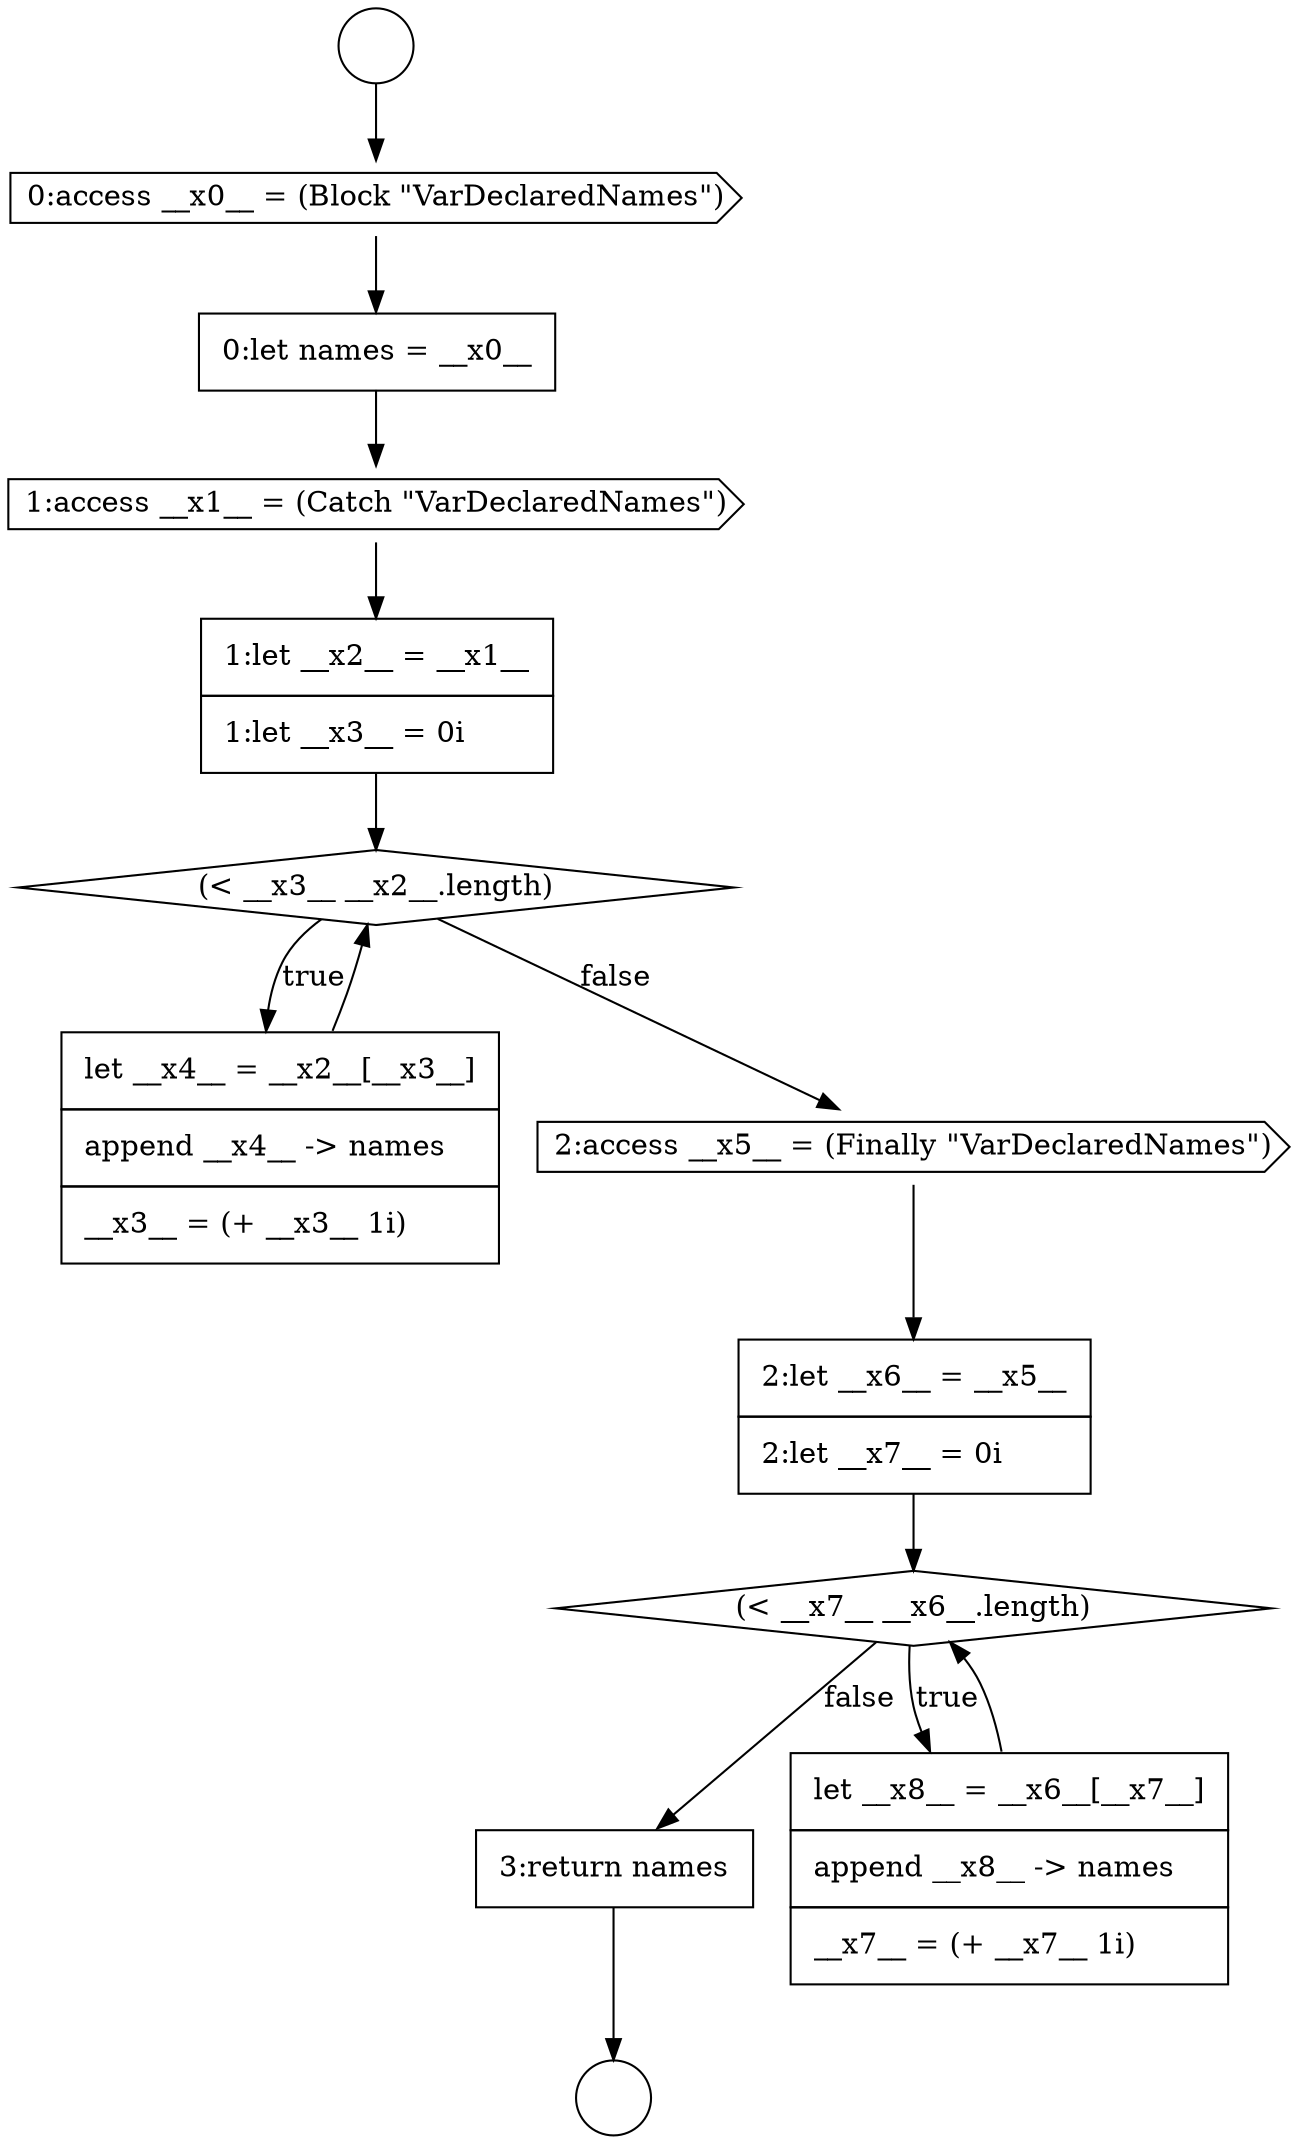 digraph {
  node7761 [shape=none, margin=0, label=<<font color="black">
    <table border="0" cellborder="1" cellspacing="0" cellpadding="10">
      <tr><td align="left">3:return names</td></tr>
    </table>
  </font>> color="black" fillcolor="white" style=filled]
  node7754 [shape=none, margin=0, label=<<font color="black">
    <table border="0" cellborder="1" cellspacing="0" cellpadding="10">
      <tr><td align="left">1:let __x2__ = __x1__</td></tr>
      <tr><td align="left">1:let __x3__ = 0i</td></tr>
    </table>
  </font>> color="black" fillcolor="white" style=filled]
  node7757 [shape=cds, label=<<font color="black">2:access __x5__ = (Finally &quot;VarDeclaredNames&quot;)</font>> color="black" fillcolor="white" style=filled]
  node7750 [shape=circle label=" " color="black" fillcolor="white" style=filled]
  node7749 [shape=circle label=" " color="black" fillcolor="white" style=filled]
  node7753 [shape=cds, label=<<font color="black">1:access __x1__ = (Catch &quot;VarDeclaredNames&quot;)</font>> color="black" fillcolor="white" style=filled]
  node7751 [shape=cds, label=<<font color="black">0:access __x0__ = (Block &quot;VarDeclaredNames&quot;)</font>> color="black" fillcolor="white" style=filled]
  node7756 [shape=none, margin=0, label=<<font color="black">
    <table border="0" cellborder="1" cellspacing="0" cellpadding="10">
      <tr><td align="left">let __x4__ = __x2__[__x3__]</td></tr>
      <tr><td align="left">append __x4__ -&gt; names</td></tr>
      <tr><td align="left">__x3__ = (+ __x3__ 1i)</td></tr>
    </table>
  </font>> color="black" fillcolor="white" style=filled]
  node7752 [shape=none, margin=0, label=<<font color="black">
    <table border="0" cellborder="1" cellspacing="0" cellpadding="10">
      <tr><td align="left">0:let names = __x0__</td></tr>
    </table>
  </font>> color="black" fillcolor="white" style=filled]
  node7759 [shape=diamond, label=<<font color="black">(&lt; __x7__ __x6__.length)</font>> color="black" fillcolor="white" style=filled]
  node7755 [shape=diamond, label=<<font color="black">(&lt; __x3__ __x2__.length)</font>> color="black" fillcolor="white" style=filled]
  node7760 [shape=none, margin=0, label=<<font color="black">
    <table border="0" cellborder="1" cellspacing="0" cellpadding="10">
      <tr><td align="left">let __x8__ = __x6__[__x7__]</td></tr>
      <tr><td align="left">append __x8__ -&gt; names</td></tr>
      <tr><td align="left">__x7__ = (+ __x7__ 1i)</td></tr>
    </table>
  </font>> color="black" fillcolor="white" style=filled]
  node7758 [shape=none, margin=0, label=<<font color="black">
    <table border="0" cellborder="1" cellspacing="0" cellpadding="10">
      <tr><td align="left">2:let __x6__ = __x5__</td></tr>
      <tr><td align="left">2:let __x7__ = 0i</td></tr>
    </table>
  </font>> color="black" fillcolor="white" style=filled]
  node7759 -> node7760 [label=<<font color="black">true</font>> color="black"]
  node7759 -> node7761 [label=<<font color="black">false</font>> color="black"]
  node7761 -> node7750 [ color="black"]
  node7755 -> node7756 [label=<<font color="black">true</font>> color="black"]
  node7755 -> node7757 [label=<<font color="black">false</font>> color="black"]
  node7756 -> node7755 [ color="black"]
  node7749 -> node7751 [ color="black"]
  node7758 -> node7759 [ color="black"]
  node7752 -> node7753 [ color="black"]
  node7760 -> node7759 [ color="black"]
  node7753 -> node7754 [ color="black"]
  node7757 -> node7758 [ color="black"]
  node7751 -> node7752 [ color="black"]
  node7754 -> node7755 [ color="black"]
}
